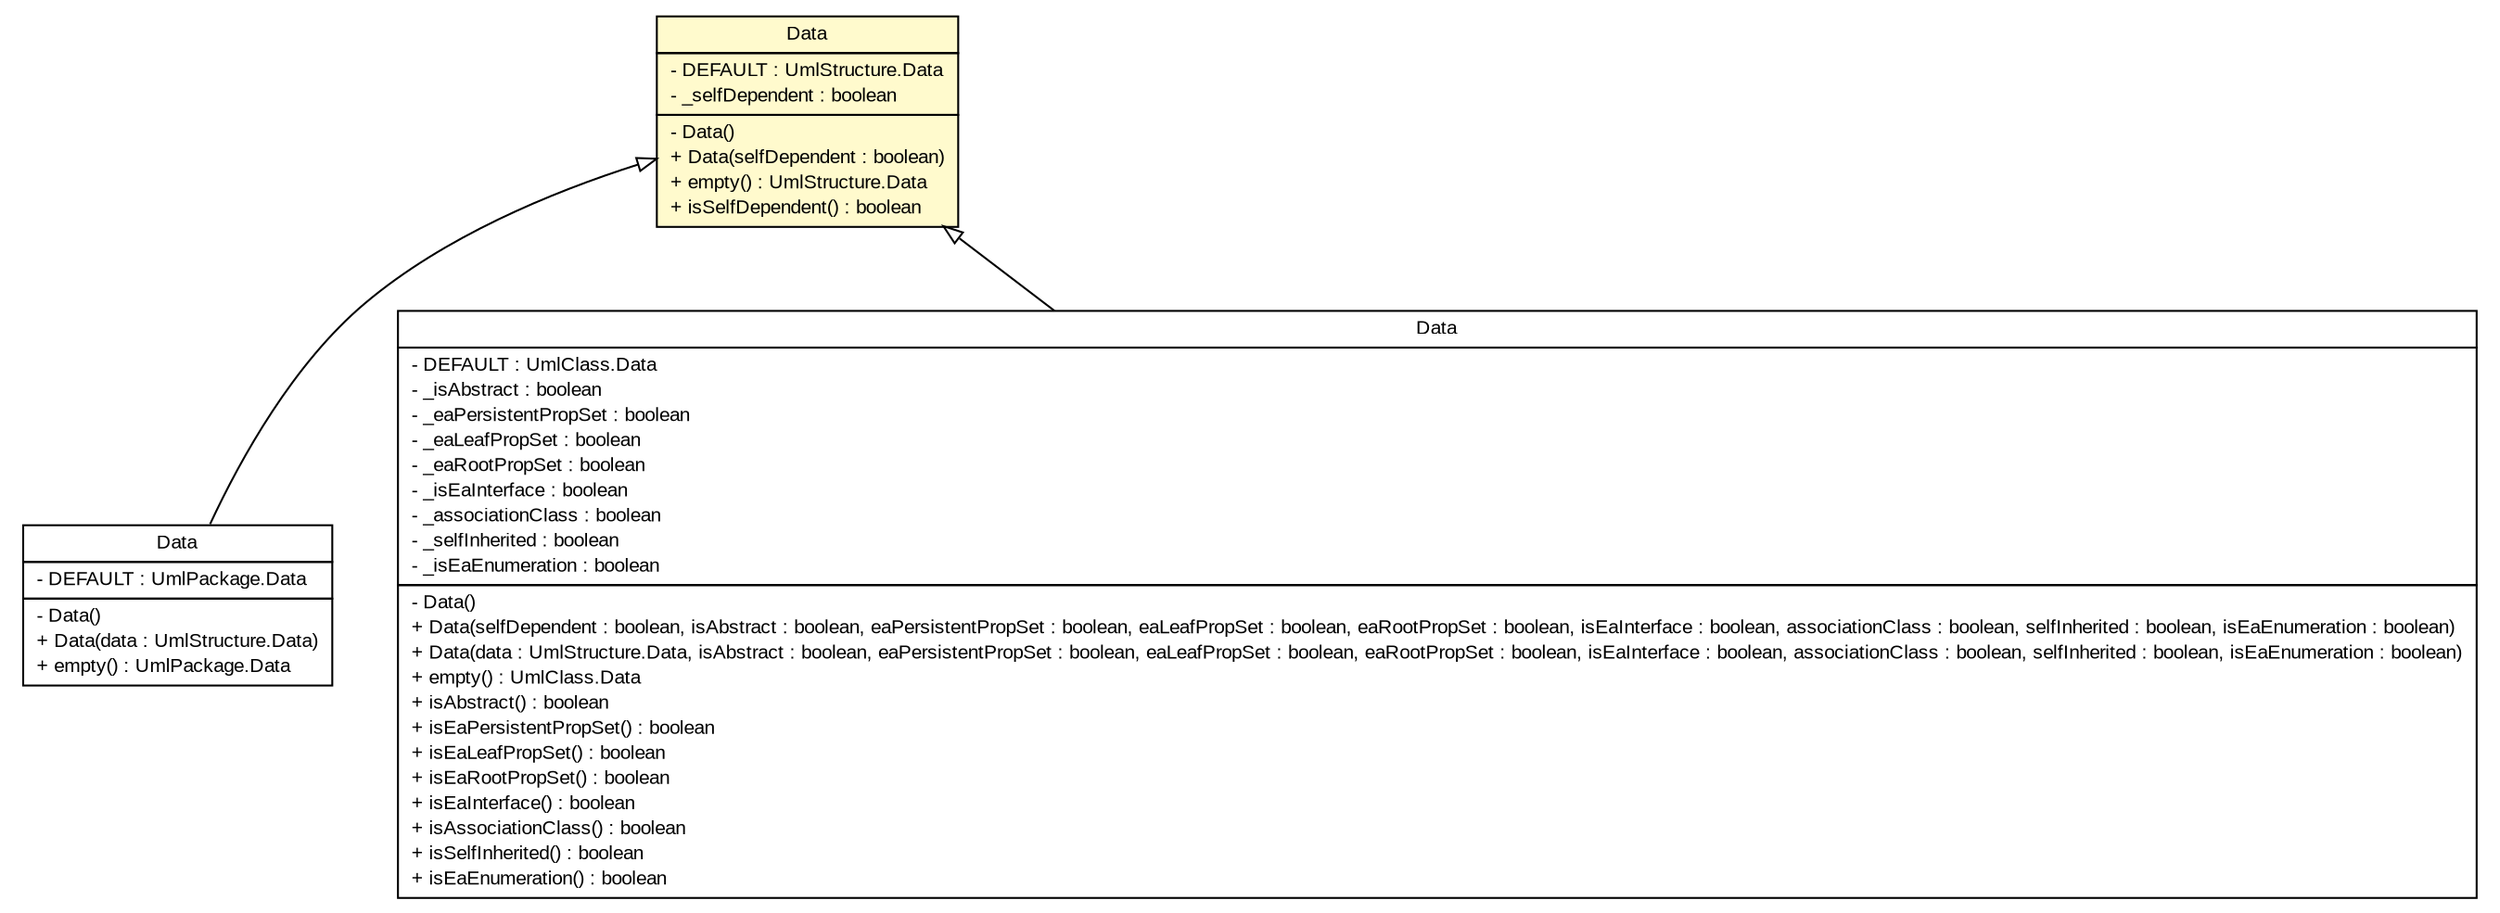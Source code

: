 #!/usr/local/bin/dot
#
# Class diagram 
# Generated by UMLGraph version R5_6_6-6-g3bdff0 (http://www.umlgraph.org/)
#

digraph G {
	edge [fontname="arial",fontsize=10,labelfontname="arial",labelfontsize=10];
	node [fontname="arial",fontsize=10,shape=plaintext];
	nodesep=0.25;
	ranksep=0.5;
	// org.tanjakostic.jcleancim.model.UmlStructure.Data
	c200857 [label=<<table title="org.tanjakostic.jcleancim.model.UmlStructure.Data" border="0" cellborder="1" cellspacing="0" cellpadding="2" port="p" bgcolor="lemonChiffon" href="./UmlStructure.Data.html">
		<tr><td><table border="0" cellspacing="0" cellpadding="1">
<tr><td align="center" balign="center"> Data </td></tr>
		</table></td></tr>
		<tr><td><table border="0" cellspacing="0" cellpadding="1">
<tr><td align="left" balign="left"> - DEFAULT : UmlStructure.Data </td></tr>
<tr><td align="left" balign="left"> - _selfDependent : boolean </td></tr>
		</table></td></tr>
		<tr><td><table border="0" cellspacing="0" cellpadding="1">
<tr><td align="left" balign="left"> - Data() </td></tr>
<tr><td align="left" balign="left"> + Data(selfDependent : boolean) </td></tr>
<tr><td align="left" balign="left"> + empty() : UmlStructure.Data </td></tr>
<tr><td align="left" balign="left"> + isSelfDependent() : boolean </td></tr>
		</table></td></tr>
		</table>>, URL="./UmlStructure.Data.html", fontname="arial", fontcolor="black", fontsize=10.0];
	// org.tanjakostic.jcleancim.model.UmlPackage.Data
	c200867 [label=<<table title="org.tanjakostic.jcleancim.model.UmlPackage.Data" border="0" cellborder="1" cellspacing="0" cellpadding="2" port="p" href="./UmlPackage.Data.html">
		<tr><td><table border="0" cellspacing="0" cellpadding="1">
<tr><td align="center" balign="center"> Data </td></tr>
		</table></td></tr>
		<tr><td><table border="0" cellspacing="0" cellpadding="1">
<tr><td align="left" balign="left"> - DEFAULT : UmlPackage.Data </td></tr>
		</table></td></tr>
		<tr><td><table border="0" cellspacing="0" cellpadding="1">
<tr><td align="left" balign="left"> - Data() </td></tr>
<tr><td align="left" balign="left"> + Data(data : UmlStructure.Data) </td></tr>
<tr><td align="left" balign="left"> + empty() : UmlPackage.Data </td></tr>
		</table></td></tr>
		</table>>, URL="./UmlPackage.Data.html", fontname="arial", fontcolor="black", fontsize=10.0];
	// org.tanjakostic.jcleancim.model.UmlClass.Data
	c200890 [label=<<table title="org.tanjakostic.jcleancim.model.UmlClass.Data" border="0" cellborder="1" cellspacing="0" cellpadding="2" port="p" href="./UmlClass.Data.html">
		<tr><td><table border="0" cellspacing="0" cellpadding="1">
<tr><td align="center" balign="center"> Data </td></tr>
		</table></td></tr>
		<tr><td><table border="0" cellspacing="0" cellpadding="1">
<tr><td align="left" balign="left"> - DEFAULT : UmlClass.Data </td></tr>
<tr><td align="left" balign="left"> - _isAbstract : boolean </td></tr>
<tr><td align="left" balign="left"> - _eaPersistentPropSet : boolean </td></tr>
<tr><td align="left" balign="left"> - _eaLeafPropSet : boolean </td></tr>
<tr><td align="left" balign="left"> - _eaRootPropSet : boolean </td></tr>
<tr><td align="left" balign="left"> - _isEaInterface : boolean </td></tr>
<tr><td align="left" balign="left"> - _associationClass : boolean </td></tr>
<tr><td align="left" balign="left"> - _selfInherited : boolean </td></tr>
<tr><td align="left" balign="left"> - _isEaEnumeration : boolean </td></tr>
		</table></td></tr>
		<tr><td><table border="0" cellspacing="0" cellpadding="1">
<tr><td align="left" balign="left"> - Data() </td></tr>
<tr><td align="left" balign="left"> + Data(selfDependent : boolean, isAbstract : boolean, eaPersistentPropSet : boolean, eaLeafPropSet : boolean, eaRootPropSet : boolean, isEaInterface : boolean, associationClass : boolean, selfInherited : boolean, isEaEnumeration : boolean) </td></tr>
<tr><td align="left" balign="left"> + Data(data : UmlStructure.Data, isAbstract : boolean, eaPersistentPropSet : boolean, eaLeafPropSet : boolean, eaRootPropSet : boolean, isEaInterface : boolean, associationClass : boolean, selfInherited : boolean, isEaEnumeration : boolean) </td></tr>
<tr><td align="left" balign="left"> + empty() : UmlClass.Data </td></tr>
<tr><td align="left" balign="left"> + isAbstract() : boolean </td></tr>
<tr><td align="left" balign="left"> + isEaPersistentPropSet() : boolean </td></tr>
<tr><td align="left" balign="left"> + isEaLeafPropSet() : boolean </td></tr>
<tr><td align="left" balign="left"> + isEaRootPropSet() : boolean </td></tr>
<tr><td align="left" balign="left"> + isEaInterface() : boolean </td></tr>
<tr><td align="left" balign="left"> + isAssociationClass() : boolean </td></tr>
<tr><td align="left" balign="left"> + isSelfInherited() : boolean </td></tr>
<tr><td align="left" balign="left"> + isEaEnumeration() : boolean </td></tr>
		</table></td></tr>
		</table>>, URL="./UmlClass.Data.html", fontname="arial", fontcolor="black", fontsize=10.0];
	//org.tanjakostic.jcleancim.model.UmlPackage.Data extends org.tanjakostic.jcleancim.model.UmlStructure.Data
	c200857:p -> c200867:p [dir=back,arrowtail=empty];
	//org.tanjakostic.jcleancim.model.UmlClass.Data extends org.tanjakostic.jcleancim.model.UmlStructure.Data
	c200857:p -> c200890:p [dir=back,arrowtail=empty];
}

